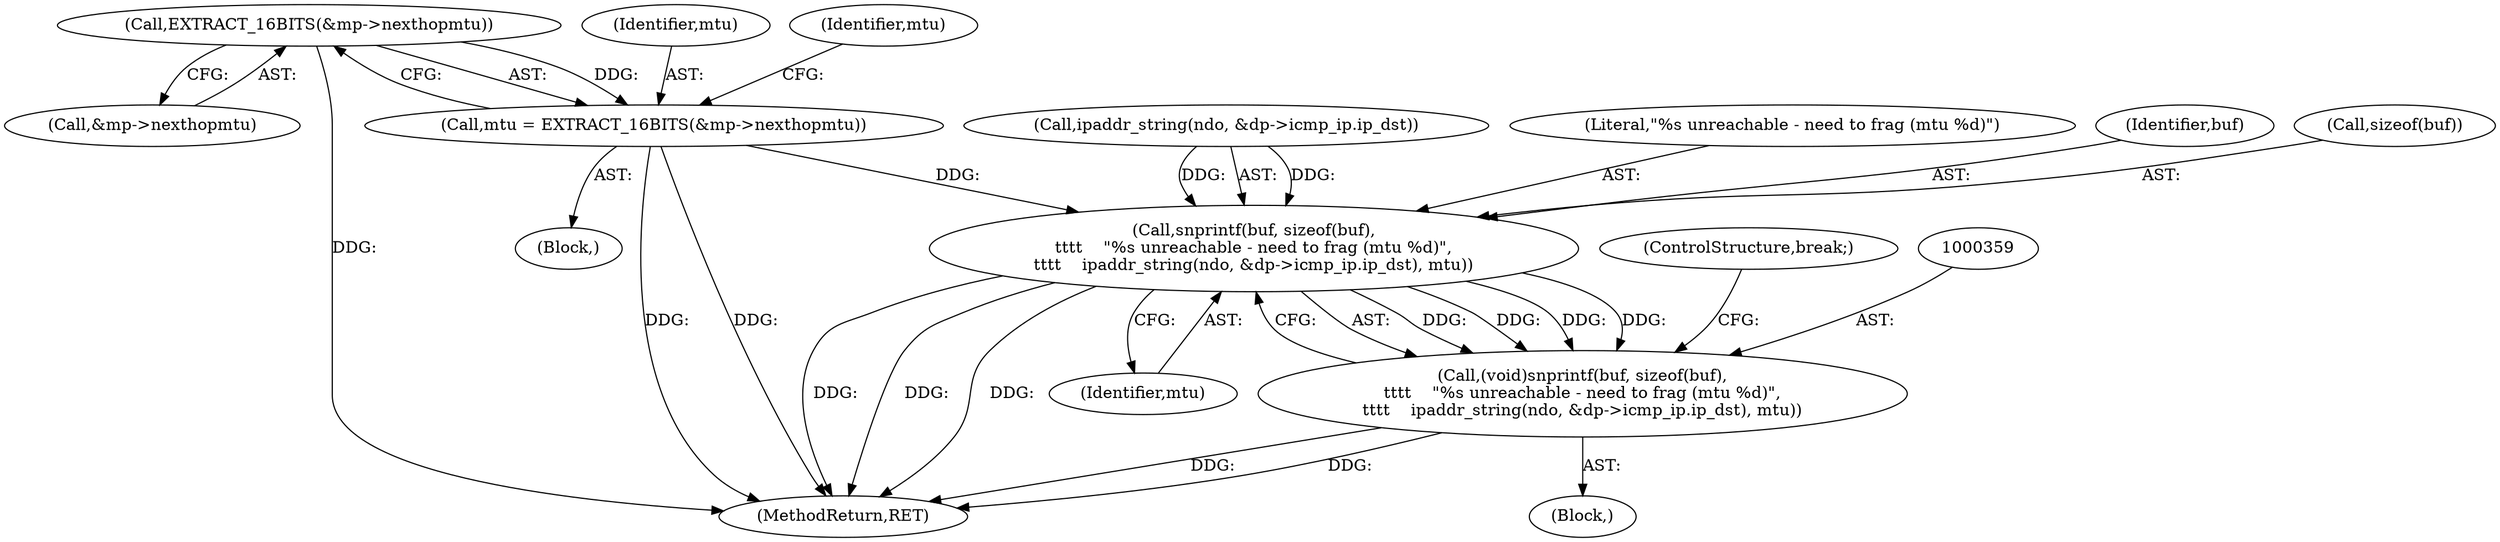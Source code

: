 digraph "0_tcpdump_2b62d1dda41590db29368ec7ba5f4faf3464765a@pointer" {
"1000350" [label="(Call,EXTRACT_16BITS(&mp->nexthopmtu))"];
"1000348" [label="(Call,mtu = EXTRACT_16BITS(&mp->nexthopmtu))"];
"1000360" [label="(Call,snprintf(buf, sizeof(buf),\n\t\t\t\t    \"%s unreachable - need to frag (mtu %d)\",\n\t\t\t\t    ipaddr_string(ndo, &dp->icmp_ip.ip_dst), mtu))"];
"1000358" [label="(Call,(void)snprintf(buf, sizeof(buf),\n\t\t\t\t    \"%s unreachable - need to frag (mtu %d)\",\n\t\t\t\t    ipaddr_string(ndo, &dp->icmp_ip.ip_dst), mtu))"];
"1000350" [label="(Call,EXTRACT_16BITS(&mp->nexthopmtu))"];
"1000351" [label="(Call,&mp->nexthopmtu)"];
"1000349" [label="(Identifier,mtu)"];
"1000360" [label="(Call,snprintf(buf, sizeof(buf),\n\t\t\t\t    \"%s unreachable - need to frag (mtu %d)\",\n\t\t\t\t    ipaddr_string(ndo, &dp->icmp_ip.ip_dst), mtu))"];
"1000357" [label="(Block,)"];
"1001260" [label="(MethodReturn,RET)"];
"1000356" [label="(Identifier,mtu)"];
"1000373" [label="(Identifier,mtu)"];
"1000365" [label="(Call,ipaddr_string(ndo, &dp->icmp_ip.ip_dst))"];
"1000364" [label="(Literal,\"%s unreachable - need to frag (mtu %d)\")"];
"1000391" [label="(ControlStructure,break;)"];
"1000361" [label="(Identifier,buf)"];
"1000362" [label="(Call,sizeof(buf))"];
"1000348" [label="(Call,mtu = EXTRACT_16BITS(&mp->nexthopmtu))"];
"1000336" [label="(Block,)"];
"1000358" [label="(Call,(void)snprintf(buf, sizeof(buf),\n\t\t\t\t    \"%s unreachable - need to frag (mtu %d)\",\n\t\t\t\t    ipaddr_string(ndo, &dp->icmp_ip.ip_dst), mtu))"];
"1000350" -> "1000348"  [label="AST: "];
"1000350" -> "1000351"  [label="CFG: "];
"1000351" -> "1000350"  [label="AST: "];
"1000348" -> "1000350"  [label="CFG: "];
"1000350" -> "1001260"  [label="DDG: "];
"1000350" -> "1000348"  [label="DDG: "];
"1000348" -> "1000336"  [label="AST: "];
"1000349" -> "1000348"  [label="AST: "];
"1000356" -> "1000348"  [label="CFG: "];
"1000348" -> "1001260"  [label="DDG: "];
"1000348" -> "1001260"  [label="DDG: "];
"1000348" -> "1000360"  [label="DDG: "];
"1000360" -> "1000358"  [label="AST: "];
"1000360" -> "1000373"  [label="CFG: "];
"1000361" -> "1000360"  [label="AST: "];
"1000362" -> "1000360"  [label="AST: "];
"1000364" -> "1000360"  [label="AST: "];
"1000365" -> "1000360"  [label="AST: "];
"1000373" -> "1000360"  [label="AST: "];
"1000358" -> "1000360"  [label="CFG: "];
"1000360" -> "1001260"  [label="DDG: "];
"1000360" -> "1001260"  [label="DDG: "];
"1000360" -> "1001260"  [label="DDG: "];
"1000360" -> "1000358"  [label="DDG: "];
"1000360" -> "1000358"  [label="DDG: "];
"1000360" -> "1000358"  [label="DDG: "];
"1000360" -> "1000358"  [label="DDG: "];
"1000365" -> "1000360"  [label="DDG: "];
"1000365" -> "1000360"  [label="DDG: "];
"1000358" -> "1000357"  [label="AST: "];
"1000359" -> "1000358"  [label="AST: "];
"1000391" -> "1000358"  [label="CFG: "];
"1000358" -> "1001260"  [label="DDG: "];
"1000358" -> "1001260"  [label="DDG: "];
}
